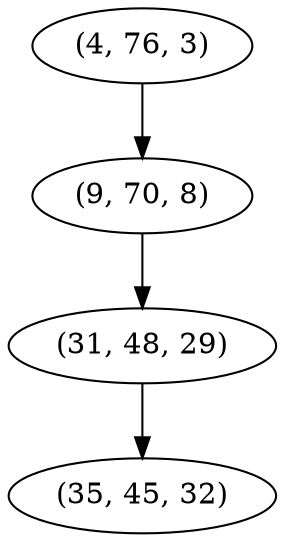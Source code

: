 digraph tree {
    "(4, 76, 3)";
    "(9, 70, 8)";
    "(31, 48, 29)";
    "(35, 45, 32)";
    "(4, 76, 3)" -> "(9, 70, 8)";
    "(9, 70, 8)" -> "(31, 48, 29)";
    "(31, 48, 29)" -> "(35, 45, 32)";
}
